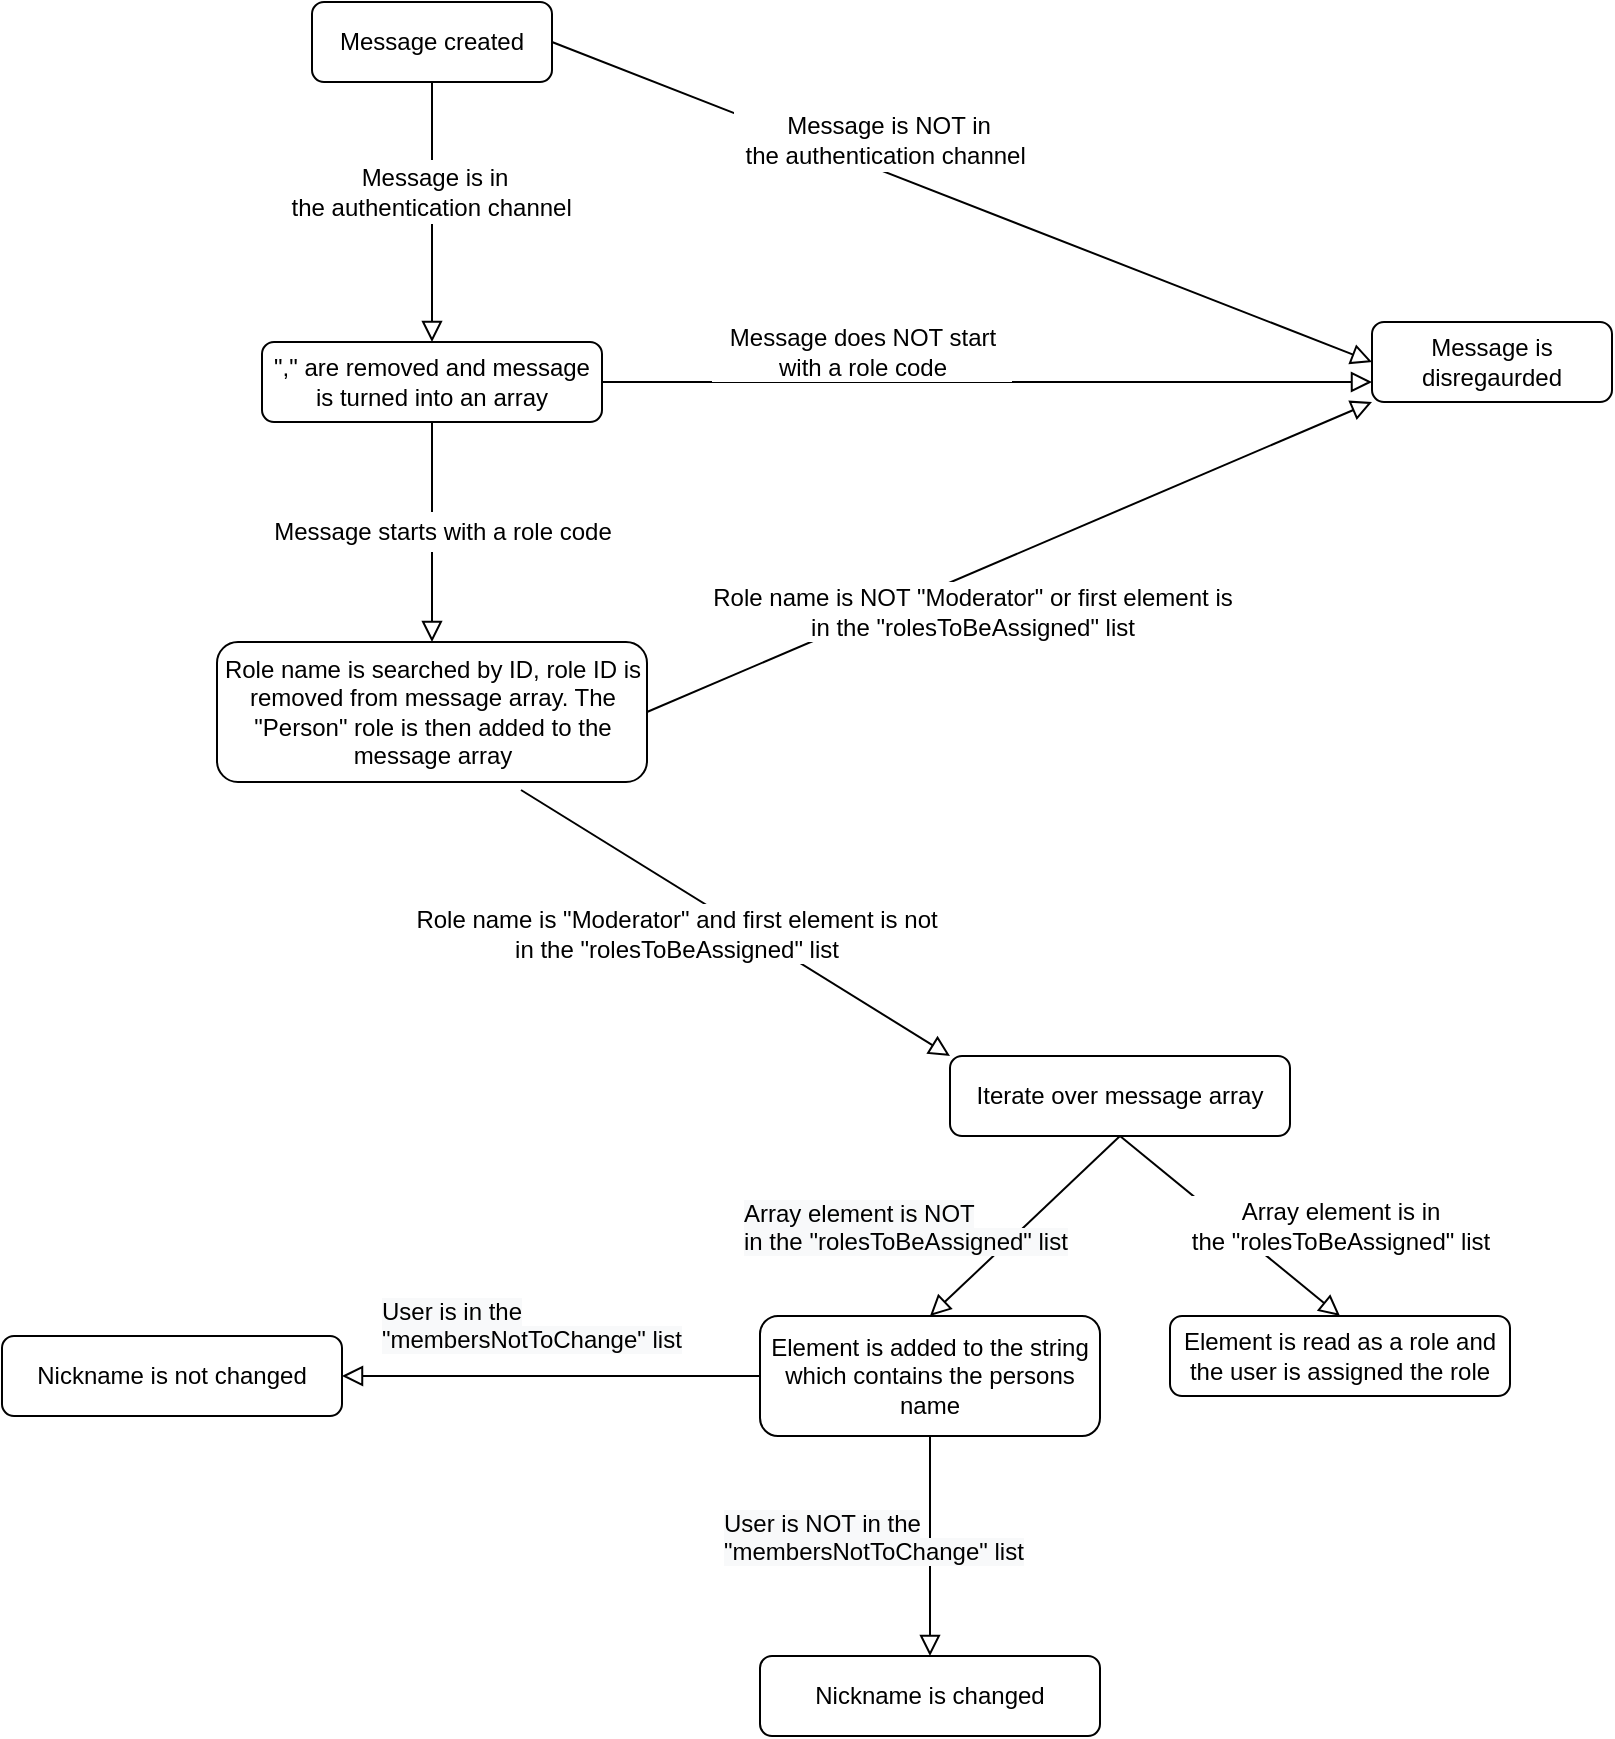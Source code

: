 <mxfile version="16.1.2" type="device"><diagram id="C5RBs43oDa-KdzZeNtuy" name="Page-1"><mxGraphModel dx="1200" dy="624" grid="0" gridSize="10" guides="1" tooltips="1" connect="1" arrows="1" fold="1" page="1" pageScale="1" pageWidth="827" pageHeight="1169" math="0" shadow="0"><root><mxCell id="WIyWlLk6GJQsqaUBKTNV-0"/><mxCell id="WIyWlLk6GJQsqaUBKTNV-1" parent="WIyWlLk6GJQsqaUBKTNV-0"/><mxCell id="WIyWlLk6GJQsqaUBKTNV-2" value="" style="rounded=0;html=1;jettySize=auto;orthogonalLoop=1;fontSize=11;endArrow=block;endFill=0;endSize=8;strokeWidth=1;shadow=0;labelBackgroundColor=none;entryX=0.5;entryY=0;entryDx=0;entryDy=0;" parent="WIyWlLk6GJQsqaUBKTNV-1" source="WIyWlLk6GJQsqaUBKTNV-3" target="DzwYfxn59Ic3up6-L3tZ-1" edge="1"><mxGeometry relative="1" as="geometry"><mxPoint x="220" y="190" as="targetPoint"/></mxGeometry></mxCell><mxCell id="WIyWlLk6GJQsqaUBKTNV-3" value="Message created" style="rounded=1;whiteSpace=wrap;html=1;fontSize=12;glass=0;strokeWidth=1;shadow=0;" parent="WIyWlLk6GJQsqaUBKTNV-1" vertex="1"><mxGeometry x="160" y="80" width="120" height="40" as="geometry"/></mxCell><mxCell id="DzwYfxn59Ic3up6-L3tZ-1" value="&quot;,&quot; are removed and message is turned into an array" style="rounded=1;whiteSpace=wrap;html=1;fontSize=12;glass=0;strokeWidth=1;shadow=0;" parent="WIyWlLk6GJQsqaUBKTNV-1" vertex="1"><mxGeometry x="135" y="250" width="170" height="40" as="geometry"/></mxCell><mxCell id="DzwYfxn59Ic3up6-L3tZ-4" value="" style="rounded=0;html=1;jettySize=auto;orthogonalLoop=1;fontSize=11;endArrow=block;endFill=0;endSize=8;strokeWidth=1;shadow=0;labelBackgroundColor=none;exitX=1;exitY=0.5;exitDx=0;exitDy=0;entryX=0;entryY=0.5;entryDx=0;entryDy=0;" parent="WIyWlLk6GJQsqaUBKTNV-1" source="WIyWlLk6GJQsqaUBKTNV-3" target="DzwYfxn59Ic3up6-L3tZ-13" edge="1"><mxGeometry relative="1" as="geometry"><mxPoint x="230" y="130" as="sourcePoint"/><mxPoint x="450" y="100" as="targetPoint"/></mxGeometry></mxCell><mxCell id="DzwYfxn59Ic3up6-L3tZ-6" value="Message is NOT in &lt;br&gt;the authentication channel&amp;nbsp;" style="text;html=1;align=center;verticalAlign=middle;resizable=0;points=[];autosize=1;strokeColor=none;fillColor=white;" parent="WIyWlLk6GJQsqaUBKTNV-1" vertex="1"><mxGeometry x="371" y="133" width="153" height="32" as="geometry"/></mxCell><mxCell id="DzwYfxn59Ic3up6-L3tZ-7" value="&lt;span style=&quot;color: rgba(0 , 0 , 0 , 0) ; font-family: monospace ; font-size: 0px&quot;&gt;Mess&lt;/span&gt;" style="text;html=1;align=center;verticalAlign=middle;resizable=0;points=[];autosize=1;strokeColor=none;fillColor=none;" parent="WIyWlLk6GJQsqaUBKTNV-1" vertex="1"><mxGeometry x="400" y="190" width="20" height="20" as="geometry"/></mxCell><mxCell id="DzwYfxn59Ic3up6-L3tZ-8" value="Message is in &lt;br&gt;the authentication channel&amp;nbsp;" style="text;html=1;align=center;verticalAlign=middle;resizable=0;points=[];autosize=1;strokeColor=none;fillColor=white;" parent="WIyWlLk6GJQsqaUBKTNV-1" vertex="1"><mxGeometry x="144" y="159" width="153" height="32" as="geometry"/></mxCell><mxCell id="DzwYfxn59Ic3up6-L3tZ-13" value="Message is disregaurded" style="rounded=1;whiteSpace=wrap;html=1;fontSize=12;glass=0;strokeWidth=1;shadow=0;" parent="WIyWlLk6GJQsqaUBKTNV-1" vertex="1"><mxGeometry x="690" y="240" width="120" height="40" as="geometry"/></mxCell><mxCell id="DzwYfxn59Ic3up6-L3tZ-14" value="" style="rounded=0;html=1;jettySize=auto;orthogonalLoop=1;fontSize=11;endArrow=block;endFill=0;endSize=8;strokeWidth=1;shadow=0;labelBackgroundColor=none;exitX=0.5;exitY=1;exitDx=0;exitDy=0;entryX=0.5;entryY=0;entryDx=0;entryDy=0;" parent="WIyWlLk6GJQsqaUBKTNV-1" source="DzwYfxn59Ic3up6-L3tZ-1" target="DzwYfxn59Ic3up6-L3tZ-15" edge="1"><mxGeometry relative="1" as="geometry"><mxPoint x="230" y="130" as="sourcePoint"/><mxPoint x="220" y="380" as="targetPoint"/></mxGeometry></mxCell><mxCell id="DzwYfxn59Ic3up6-L3tZ-15" value="Role name is searched by ID, role ID is removed from message array. The &quot;Person&quot; role is then added to the message array" style="rounded=1;whiteSpace=wrap;html=1;fontSize=12;glass=0;strokeWidth=1;shadow=0;" parent="WIyWlLk6GJQsqaUBKTNV-1" vertex="1"><mxGeometry x="112.5" y="400" width="215" height="70" as="geometry"/></mxCell><mxCell id="DzwYfxn59Ic3up6-L3tZ-16" value="Message starts with a role code" style="text;html=1;align=center;verticalAlign=middle;resizable=0;points=[];autosize=1;strokeColor=none;fillColor=white;" parent="WIyWlLk6GJQsqaUBKTNV-1" vertex="1"><mxGeometry x="135" y="335" width="180" height="20" as="geometry"/></mxCell><mxCell id="DzwYfxn59Ic3up6-L3tZ-17" value="" style="rounded=0;html=1;jettySize=auto;orthogonalLoop=1;fontSize=11;endArrow=block;endFill=0;endSize=8;strokeWidth=1;shadow=0;labelBackgroundColor=none;exitX=1;exitY=1;exitDx=0;exitDy=0;entryX=0;entryY=0;entryDx=0;entryDy=0;" parent="WIyWlLk6GJQsqaUBKTNV-1" target="DzwYfxn59Ic3up6-L3tZ-18" edge="1"><mxGeometry relative="1" as="geometry"><mxPoint x="264.5" y="474" as="sourcePoint"/><mxPoint x="156" y="564" as="targetPoint"/></mxGeometry></mxCell><mxCell id="DzwYfxn59Ic3up6-L3tZ-18" value="Iterate over message array" style="rounded=1;whiteSpace=wrap;html=1;fontSize=12;glass=0;strokeWidth=1;shadow=0;" parent="WIyWlLk6GJQsqaUBKTNV-1" vertex="1"><mxGeometry x="479" y="607" width="170" height="40" as="geometry"/></mxCell><mxCell id="DzwYfxn59Ic3up6-L3tZ-19" value="Role name is &quot;Moderator&quot; and first element is not &lt;br&gt;in the &quot;rolesToBeAssigned&quot; list" style="text;html=1;align=center;verticalAlign=middle;resizable=0;points=[];autosize=1;strokeColor=none;fillColor=white;" parent="WIyWlLk6GJQsqaUBKTNV-1" vertex="1"><mxGeometry x="202" y="531" width="280" height="30" as="geometry"/></mxCell><mxCell id="DzwYfxn59Ic3up6-L3tZ-20" value="" style="rounded=0;html=1;jettySize=auto;orthogonalLoop=1;fontSize=11;endArrow=block;endFill=0;endSize=8;strokeWidth=1;shadow=0;labelBackgroundColor=none;exitX=0.5;exitY=1;exitDx=0;exitDy=0;entryX=0.5;entryY=0;entryDx=0;entryDy=0;" parent="WIyWlLk6GJQsqaUBKTNV-1" source="DzwYfxn59Ic3up6-L3tZ-18" target="DzwYfxn59Ic3up6-L3tZ-21" edge="1"><mxGeometry relative="1" as="geometry"><mxPoint x="584" y="687" as="sourcePoint"/><mxPoint x="474" y="727" as="targetPoint"/></mxGeometry></mxCell><mxCell id="DzwYfxn59Ic3up6-L3tZ-21" value="Element is added to the string which contains the persons name" style="rounded=1;whiteSpace=wrap;html=1;fontSize=12;glass=0;strokeWidth=1;shadow=0;" parent="WIyWlLk6GJQsqaUBKTNV-1" vertex="1"><mxGeometry x="384" y="737" width="170" height="60" as="geometry"/></mxCell><mxCell id="DzwYfxn59Ic3up6-L3tZ-23" value="Element is read as a role and the user is assigned the role" style="rounded=1;whiteSpace=wrap;html=1;fontSize=12;glass=0;strokeWidth=1;shadow=0;" parent="WIyWlLk6GJQsqaUBKTNV-1" vertex="1"><mxGeometry x="589" y="737" width="170" height="40" as="geometry"/></mxCell><mxCell id="DzwYfxn59Ic3up6-L3tZ-24" value="" style="rounded=0;html=1;jettySize=auto;orthogonalLoop=1;fontSize=11;endArrow=block;endFill=0;endSize=8;strokeWidth=1;shadow=0;labelBackgroundColor=none;exitX=0.5;exitY=1;exitDx=0;exitDy=0;entryX=0.5;entryY=0;entryDx=0;entryDy=0;" parent="WIyWlLk6GJQsqaUBKTNV-1" source="DzwYfxn59Ic3up6-L3tZ-18" target="DzwYfxn59Ic3up6-L3tZ-23" edge="1"><mxGeometry relative="1" as="geometry"><mxPoint x="574" y="657" as="sourcePoint"/><mxPoint x="489" y="757.0" as="targetPoint"/></mxGeometry></mxCell><mxCell id="DzwYfxn59Ic3up6-L3tZ-25" value="Array element is in &lt;br&gt;the &quot;rolesToBeAssigned&quot; list" style="text;html=1;align=center;verticalAlign=middle;resizable=0;points=[];autosize=1;strokeColor=none;fillColor=white;" parent="WIyWlLk6GJQsqaUBKTNV-1" vertex="1"><mxGeometry x="594" y="677" width="160" height="30" as="geometry"/></mxCell><mxCell id="DzwYfxn59Ic3up6-L3tZ-26" value="&lt;span style=&quot;color: rgb(0 , 0 , 0) ; font-family: &amp;#34;helvetica&amp;#34; ; font-size: 12px ; font-style: normal ; font-weight: 400 ; letter-spacing: normal ; text-align: center ; text-indent: 0px ; text-transform: none ; word-spacing: 0px ; background-color: rgb(248 , 249 , 250) ; display: inline ; float: none&quot;&gt;Array element is NOT &lt;br&gt;in the &quot;rolesToBeAssigned&quot; list&lt;/span&gt;" style="text;whiteSpace=wrap;html=1;fontSize=12;fontFamily=Helvetica;fontColor=default;" parent="WIyWlLk6GJQsqaUBKTNV-1" vertex="1"><mxGeometry x="374" y="672" width="180" height="40" as="geometry"/></mxCell><mxCell id="DzwYfxn59Ic3up6-L3tZ-29" value="Nickname is not changed" style="rounded=1;whiteSpace=wrap;html=1;fontSize=12;glass=0;strokeWidth=1;shadow=0;" parent="WIyWlLk6GJQsqaUBKTNV-1" vertex="1"><mxGeometry x="5" y="747" width="170" height="40" as="geometry"/></mxCell><mxCell id="DzwYfxn59Ic3up6-L3tZ-33" value="" style="rounded=0;html=1;jettySize=auto;orthogonalLoop=1;fontSize=11;endArrow=block;endFill=0;endSize=8;strokeWidth=1;shadow=0;labelBackgroundColor=none;exitX=0;exitY=0.5;exitDx=0;exitDy=0;entryX=1;entryY=0.5;entryDx=0;entryDy=0;" parent="WIyWlLk6GJQsqaUBKTNV-1" source="DzwYfxn59Ic3up6-L3tZ-21" target="DzwYfxn59Ic3up6-L3tZ-29" edge="1"><mxGeometry relative="1" as="geometry"><mxPoint x="344" y="787" as="sourcePoint"/><mxPoint x="249" y="877.0" as="targetPoint"/></mxGeometry></mxCell><mxCell id="DzwYfxn59Ic3up6-L3tZ-35" value="&lt;span style=&quot;color: rgb(0 , 0 , 0) ; font-family: &amp;#34;helvetica&amp;#34; ; font-size: 12px ; font-style: normal ; font-weight: 400 ; letter-spacing: normal ; text-align: center ; text-indent: 0px ; text-transform: none ; word-spacing: 0px ; background-color: rgb(248 , 249 , 250) ; display: inline ; float: none&quot;&gt;User is in the &lt;br&gt;&quot;membersNotToChange&quot; list&lt;/span&gt;" style="text;whiteSpace=wrap;html=1;fontSize=12;fontFamily=Helvetica;fontColor=default;" parent="WIyWlLk6GJQsqaUBKTNV-1" vertex="1"><mxGeometry x="193" y="721" width="160" height="40" as="geometry"/></mxCell><mxCell id="DzwYfxn59Ic3up6-L3tZ-36" value="" style="rounded=0;html=1;jettySize=auto;orthogonalLoop=1;fontSize=11;endArrow=block;endFill=0;endSize=8;strokeWidth=1;shadow=0;labelBackgroundColor=none;exitX=0.5;exitY=1;exitDx=0;exitDy=0;entryX=0.5;entryY=0;entryDx=0;entryDy=0;" parent="WIyWlLk6GJQsqaUBKTNV-1" source="DzwYfxn59Ic3up6-L3tZ-21" target="DzwYfxn59Ic3up6-L3tZ-37" edge="1"><mxGeometry relative="1" as="geometry"><mxPoint x="589" y="847" as="sourcePoint"/><mxPoint x="469" y="887" as="targetPoint"/></mxGeometry></mxCell><mxCell id="DzwYfxn59Ic3up6-L3tZ-37" value="Nickname is changed" style="rounded=1;whiteSpace=wrap;html=1;fontSize=12;glass=0;strokeWidth=1;shadow=0;" parent="WIyWlLk6GJQsqaUBKTNV-1" vertex="1"><mxGeometry x="384" y="907" width="170" height="40" as="geometry"/></mxCell><mxCell id="DzwYfxn59Ic3up6-L3tZ-39" value="&lt;span style=&quot;color: rgb(0 , 0 , 0) ; font-family: &amp;#34;helvetica&amp;#34; ; font-size: 12px ; font-style: normal ; font-weight: 400 ; letter-spacing: normal ; text-align: center ; text-indent: 0px ; text-transform: none ; word-spacing: 0px ; background-color: rgb(248 , 249 , 250) ; display: inline ; float: none&quot;&gt;User is NOT in the &lt;br&gt;&quot;membersNotToChange&quot; list&lt;/span&gt;" style="text;whiteSpace=wrap;html=1;fontSize=12;fontFamily=Helvetica;fontColor=default;" parent="WIyWlLk6GJQsqaUBKTNV-1" vertex="1"><mxGeometry x="364" y="827" width="160" height="40" as="geometry"/></mxCell><mxCell id="DzwYfxn59Ic3up6-L3tZ-42" value="" style="rounded=0;html=1;jettySize=auto;orthogonalLoop=1;fontSize=11;endArrow=block;endFill=0;endSize=8;strokeWidth=1;shadow=0;labelBackgroundColor=none;exitX=1;exitY=0.5;exitDx=0;exitDy=0;entryX=0;entryY=0.75;entryDx=0;entryDy=0;" parent="WIyWlLk6GJQsqaUBKTNV-1" source="DzwYfxn59Ic3up6-L3tZ-1" target="DzwYfxn59Ic3up6-L3tZ-13" edge="1"><mxGeometry relative="1" as="geometry"><mxPoint x="230" y="300" as="sourcePoint"/><mxPoint x="230" y="410" as="targetPoint"/></mxGeometry></mxCell><mxCell id="DzwYfxn59Ic3up6-L3tZ-43" value="Message does NOT start&lt;br&gt;with a role code" style="text;html=1;align=center;verticalAlign=middle;resizable=0;points=[];autosize=1;strokeColor=none;fillColor=white;" parent="WIyWlLk6GJQsqaUBKTNV-1" vertex="1"><mxGeometry x="360" y="240" width="150" height="30" as="geometry"/></mxCell><mxCell id="DzwYfxn59Ic3up6-L3tZ-46" value="" style="rounded=0;html=1;jettySize=auto;orthogonalLoop=1;fontSize=11;endArrow=block;endFill=0;endSize=8;strokeWidth=1;shadow=0;labelBackgroundColor=none;entryX=0;entryY=1;entryDx=0;entryDy=0;exitX=1;exitY=0.5;exitDx=0;exitDy=0;" parent="WIyWlLk6GJQsqaUBKTNV-1" source="DzwYfxn59Ic3up6-L3tZ-15" target="DzwYfxn59Ic3up6-L3tZ-13" edge="1"><mxGeometry relative="1" as="geometry"><mxPoint x="610" y="360" as="sourcePoint"/><mxPoint x="700" y="320" as="targetPoint"/></mxGeometry></mxCell><mxCell id="DzwYfxn59Ic3up6-L3tZ-45" value="Role name is NOT &quot;Moderator&quot; or first element is&lt;br&gt;in the &quot;rolesToBeAssigned&quot; list" style="text;html=1;align=center;verticalAlign=middle;resizable=0;points=[];autosize=1;strokeColor=none;fillColor=white;" parent="WIyWlLk6GJQsqaUBKTNV-1" vertex="1"><mxGeometry x="350" y="370" width="280" height="30" as="geometry"/></mxCell></root></mxGraphModel></diagram></mxfile>